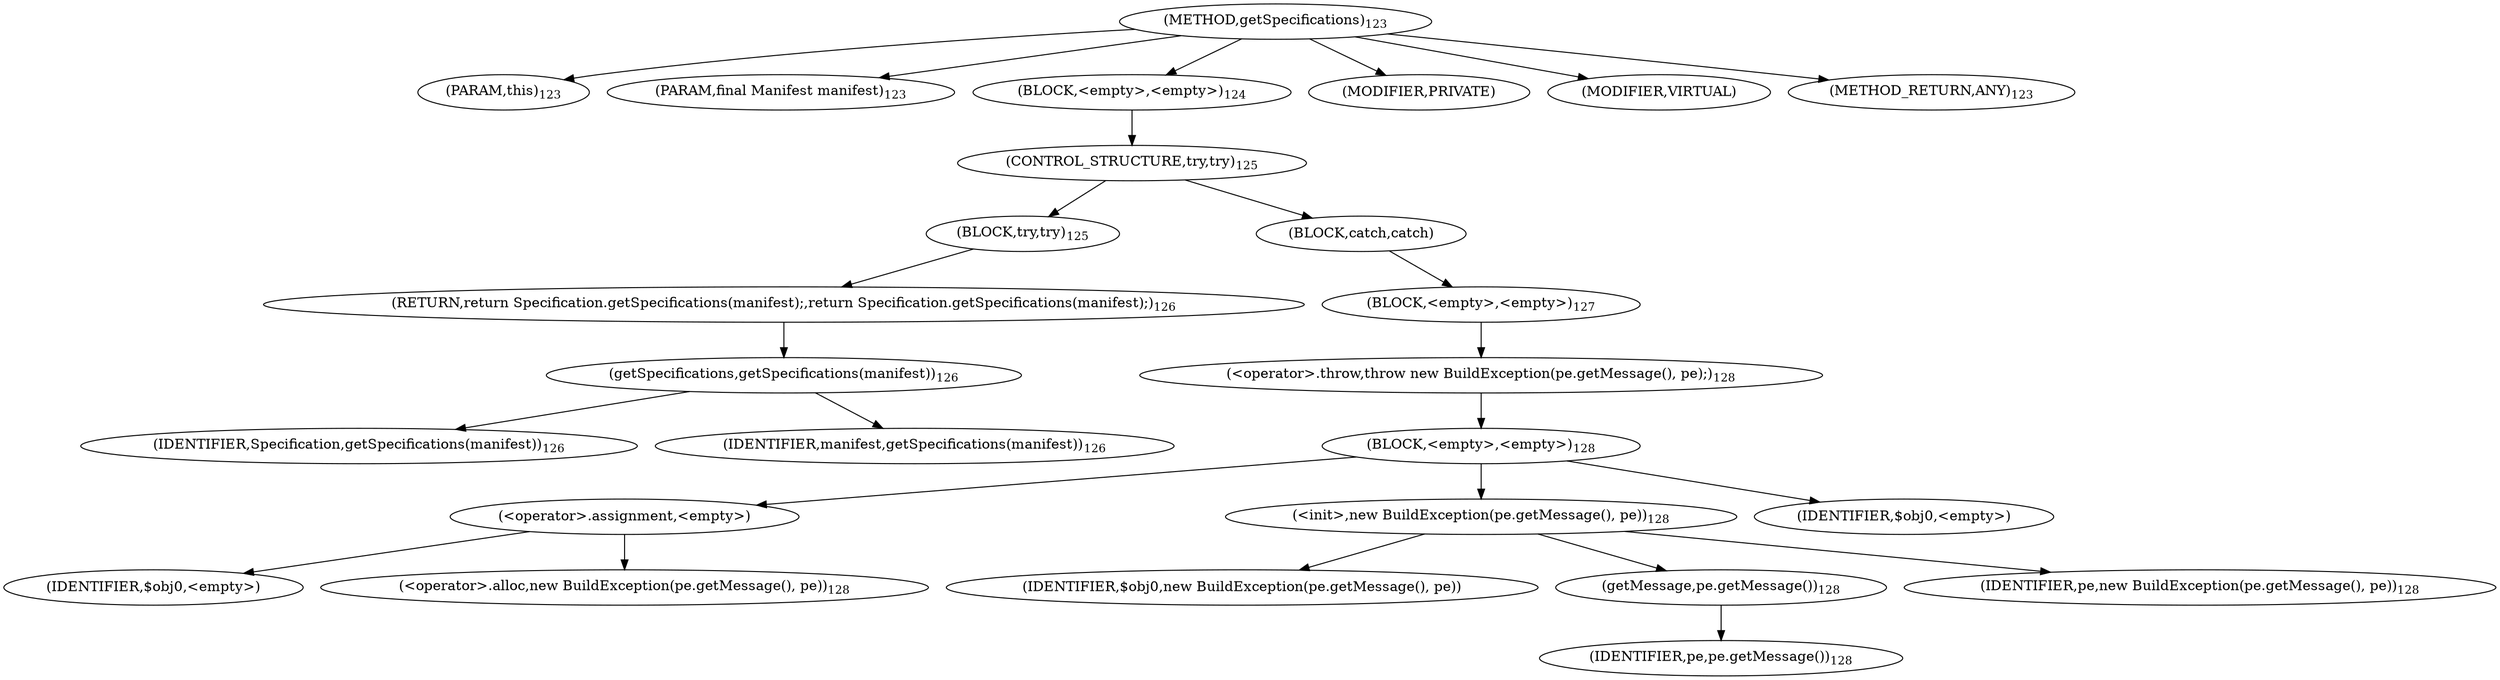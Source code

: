 digraph "getSpecifications" {  
"292" [label = <(METHOD,getSpecifications)<SUB>123</SUB>> ]
"293" [label = <(PARAM,this)<SUB>123</SUB>> ]
"294" [label = <(PARAM,final Manifest manifest)<SUB>123</SUB>> ]
"295" [label = <(BLOCK,&lt;empty&gt;,&lt;empty&gt;)<SUB>124</SUB>> ]
"296" [label = <(CONTROL_STRUCTURE,try,try)<SUB>125</SUB>> ]
"297" [label = <(BLOCK,try,try)<SUB>125</SUB>> ]
"298" [label = <(RETURN,return Specification.getSpecifications(manifest);,return Specification.getSpecifications(manifest);)<SUB>126</SUB>> ]
"299" [label = <(getSpecifications,getSpecifications(manifest))<SUB>126</SUB>> ]
"300" [label = <(IDENTIFIER,Specification,getSpecifications(manifest))<SUB>126</SUB>> ]
"301" [label = <(IDENTIFIER,manifest,getSpecifications(manifest))<SUB>126</SUB>> ]
"302" [label = <(BLOCK,catch,catch)> ]
"303" [label = <(BLOCK,&lt;empty&gt;,&lt;empty&gt;)<SUB>127</SUB>> ]
"304" [label = <(&lt;operator&gt;.throw,throw new BuildException(pe.getMessage(), pe);)<SUB>128</SUB>> ]
"305" [label = <(BLOCK,&lt;empty&gt;,&lt;empty&gt;)<SUB>128</SUB>> ]
"306" [label = <(&lt;operator&gt;.assignment,&lt;empty&gt;)> ]
"307" [label = <(IDENTIFIER,$obj0,&lt;empty&gt;)> ]
"308" [label = <(&lt;operator&gt;.alloc,new BuildException(pe.getMessage(), pe))<SUB>128</SUB>> ]
"309" [label = <(&lt;init&gt;,new BuildException(pe.getMessage(), pe))<SUB>128</SUB>> ]
"310" [label = <(IDENTIFIER,$obj0,new BuildException(pe.getMessage(), pe))> ]
"311" [label = <(getMessage,pe.getMessage())<SUB>128</SUB>> ]
"312" [label = <(IDENTIFIER,pe,pe.getMessage())<SUB>128</SUB>> ]
"313" [label = <(IDENTIFIER,pe,new BuildException(pe.getMessage(), pe))<SUB>128</SUB>> ]
"314" [label = <(IDENTIFIER,$obj0,&lt;empty&gt;)> ]
"315" [label = <(MODIFIER,PRIVATE)> ]
"316" [label = <(MODIFIER,VIRTUAL)> ]
"317" [label = <(METHOD_RETURN,ANY)<SUB>123</SUB>> ]
  "292" -> "293" 
  "292" -> "294" 
  "292" -> "295" 
  "292" -> "315" 
  "292" -> "316" 
  "292" -> "317" 
  "295" -> "296" 
  "296" -> "297" 
  "296" -> "302" 
  "297" -> "298" 
  "298" -> "299" 
  "299" -> "300" 
  "299" -> "301" 
  "302" -> "303" 
  "303" -> "304" 
  "304" -> "305" 
  "305" -> "306" 
  "305" -> "309" 
  "305" -> "314" 
  "306" -> "307" 
  "306" -> "308" 
  "309" -> "310" 
  "309" -> "311" 
  "309" -> "313" 
  "311" -> "312" 
}
